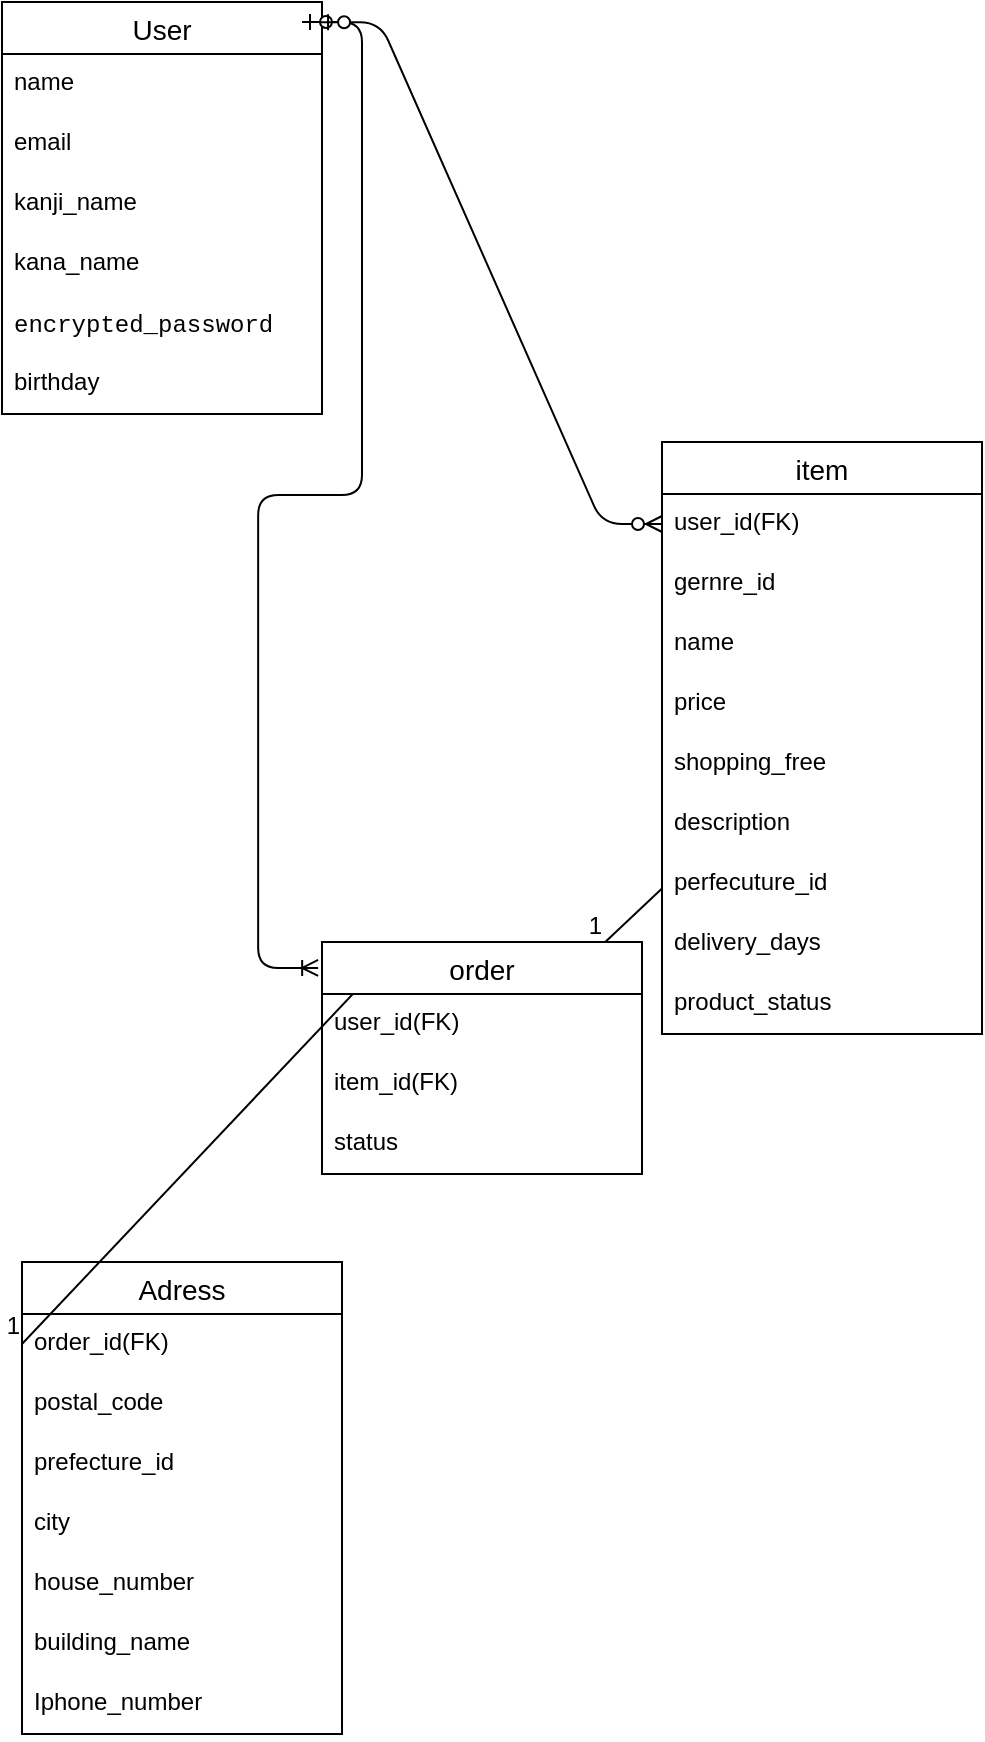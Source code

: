 <mxfile>
    <diagram id="Ktw83AF2DmyQvCe-B7ov" name="ページ2">
        <mxGraphModel dx="1343" dy="622" grid="1" gridSize="10" guides="1" tooltips="1" connect="1" arrows="1" fold="1" page="1" pageScale="1" pageWidth="827" pageHeight="1169" background="#FFFFFF" math="0" shadow="0">
            <root>
                <mxCell id="0"/>
                <mxCell id="1" parent="0"/>
                <mxCell id="NVhjEt5ik278s7FqW9LS-1" value="User" style="swimlane;fontStyle=0;childLayout=stackLayout;horizontal=1;startSize=26;horizontalStack=0;resizeParent=1;resizeParentMax=0;resizeLast=0;collapsible=1;marginBottom=0;align=center;fontSize=14;" parent="1" vertex="1">
                    <mxGeometry x="-800" y="170" width="160" height="206" as="geometry"/>
                </mxCell>
                <mxCell id="OEAZpYOBD2LrtQB3U6Xl-18" value="" style="edgeStyle=entityRelationEdgeStyle;fontSize=12;html=1;endArrow=ERoneToMany;startArrow=ERzeroToOne;entryX=-0.012;entryY=0.112;entryDx=0;entryDy=0;entryPerimeter=0;" parent="NVhjEt5ik278s7FqW9LS-1" target="OEAZpYOBD2LrtQB3U6Xl-13" edge="1">
                    <mxGeometry width="100" height="100" relative="1" as="geometry">
                        <mxPoint x="150" y="10" as="sourcePoint"/>
                        <mxPoint x="250" y="-90" as="targetPoint"/>
                    </mxGeometry>
                </mxCell>
                <mxCell id="NVhjEt5ik278s7FqW9LS-2" value="name" style="text;strokeColor=none;fillColor=none;spacingLeft=4;spacingRight=4;overflow=hidden;rotatable=0;points=[[0,0.5],[1,0.5]];portConstraint=eastwest;fontSize=12;whiteSpace=wrap;html=1;" parent="NVhjEt5ik278s7FqW9LS-1" vertex="1">
                    <mxGeometry y="26" width="160" height="30" as="geometry"/>
                </mxCell>
                <mxCell id="NVhjEt5ik278s7FqW9LS-3" value="email" style="text;strokeColor=none;fillColor=none;spacingLeft=4;spacingRight=4;overflow=hidden;rotatable=0;points=[[0,0.5],[1,0.5]];portConstraint=eastwest;fontSize=12;whiteSpace=wrap;html=1;" parent="NVhjEt5ik278s7FqW9LS-1" vertex="1">
                    <mxGeometry y="56" width="160" height="30" as="geometry"/>
                </mxCell>
                <mxCell id="NVhjEt5ik278s7FqW9LS-6" value="kanji_name" style="text;strokeColor=none;fillColor=none;spacingLeft=4;spacingRight=4;overflow=hidden;rotatable=0;points=[[0,0.5],[1,0.5]];portConstraint=eastwest;fontSize=12;whiteSpace=wrap;html=1;" parent="NVhjEt5ik278s7FqW9LS-1" vertex="1">
                    <mxGeometry y="86" width="160" height="30" as="geometry"/>
                </mxCell>
                <mxCell id="NVhjEt5ik278s7FqW9LS-8" value="kana_name" style="text;strokeColor=none;fillColor=none;spacingLeft=4;spacingRight=4;overflow=hidden;rotatable=0;points=[[0,0.5],[1,0.5]];portConstraint=eastwest;fontSize=12;whiteSpace=wrap;html=1;" parent="NVhjEt5ik278s7FqW9LS-1" vertex="1">
                    <mxGeometry y="116" width="160" height="30" as="geometry"/>
                </mxCell>
                <mxCell id="NVhjEt5ik278s7FqW9LS-5" value="&lt;div style=&quot;font-family: Menlo, Monaco, &amp;quot;Courier New&amp;quot;, monospace; line-height: 18px; white-space: pre;&quot;&gt;&lt;span&gt;&lt;font style=&quot;color: rgb(0, 0, 0);&quot;&gt;encrypted_password &lt;/font&gt;&lt;/span&gt;&lt;/div&gt;" style="text;strokeColor=none;fillColor=none;spacingLeft=4;spacingRight=4;overflow=hidden;rotatable=0;points=[[0,0.5],[1,0.5]];portConstraint=eastwest;fontSize=12;whiteSpace=wrap;html=1;labelBackgroundColor=none;" parent="NVhjEt5ik278s7FqW9LS-1" vertex="1">
                    <mxGeometry y="146" width="160" height="30" as="geometry"/>
                </mxCell>
                <mxCell id="NVhjEt5ik278s7FqW9LS-7" value="birthday&lt;div&gt;&lt;br&gt;&lt;/div&gt;" style="text;strokeColor=none;fillColor=none;spacingLeft=4;spacingRight=4;overflow=hidden;rotatable=0;points=[[0,0.5],[1,0.5]];portConstraint=eastwest;fontSize=12;whiteSpace=wrap;html=1;" parent="NVhjEt5ik278s7FqW9LS-1" vertex="1">
                    <mxGeometry y="176" width="160" height="30" as="geometry"/>
                </mxCell>
                <mxCell id="NVhjEt5ik278s7FqW9LS-11" value="Adress" style="swimlane;fontStyle=0;childLayout=stackLayout;horizontal=1;startSize=26;horizontalStack=0;resizeParent=1;resizeParentMax=0;resizeLast=0;collapsible=1;marginBottom=0;align=center;fontSize=14;" parent="1" vertex="1">
                    <mxGeometry x="-790" y="800" width="160" height="236" as="geometry"/>
                </mxCell>
                <mxCell id="NVhjEt5ik278s7FqW9LS-12" value="order_id(FK)" style="text;strokeColor=none;fillColor=none;spacingLeft=4;spacingRight=4;overflow=hidden;rotatable=0;points=[[0,0.5],[1,0.5]];portConstraint=eastwest;fontSize=12;whiteSpace=wrap;html=1;" parent="NVhjEt5ik278s7FqW9LS-11" vertex="1">
                    <mxGeometry y="26" width="160" height="30" as="geometry"/>
                </mxCell>
                <mxCell id="NVhjEt5ik278s7FqW9LS-13" value="postal_code" style="text;strokeColor=none;fillColor=none;spacingLeft=4;spacingRight=4;overflow=hidden;rotatable=0;points=[[0,0.5],[1,0.5]];portConstraint=eastwest;fontSize=12;whiteSpace=wrap;html=1;" parent="NVhjEt5ik278s7FqW9LS-11" vertex="1">
                    <mxGeometry y="56" width="160" height="30" as="geometry"/>
                </mxCell>
                <mxCell id="NVhjEt5ik278s7FqW9LS-14" value="prefecture_id" style="text;strokeColor=none;fillColor=none;spacingLeft=4;spacingRight=4;overflow=hidden;rotatable=0;points=[[0,0.5],[1,0.5]];portConstraint=eastwest;fontSize=12;whiteSpace=wrap;html=1;" parent="NVhjEt5ik278s7FqW9LS-11" vertex="1">
                    <mxGeometry y="86" width="160" height="30" as="geometry"/>
                </mxCell>
                <mxCell id="NVhjEt5ik278s7FqW9LS-15" value="city" style="text;strokeColor=none;fillColor=none;spacingLeft=4;spacingRight=4;overflow=hidden;rotatable=0;points=[[0,0.5],[1,0.5]];portConstraint=eastwest;fontSize=12;whiteSpace=wrap;html=1;" parent="NVhjEt5ik278s7FqW9LS-11" vertex="1">
                    <mxGeometry y="116" width="160" height="30" as="geometry"/>
                </mxCell>
                <mxCell id="NVhjEt5ik278s7FqW9LS-16" value="house_number" style="text;strokeColor=none;fillColor=none;spacingLeft=4;spacingRight=4;overflow=hidden;rotatable=0;points=[[0,0.5],[1,0.5]];portConstraint=eastwest;fontSize=12;whiteSpace=wrap;html=1;" parent="NVhjEt5ik278s7FqW9LS-11" vertex="1">
                    <mxGeometry y="146" width="160" height="30" as="geometry"/>
                </mxCell>
                <mxCell id="NVhjEt5ik278s7FqW9LS-17" value="building_name" style="text;strokeColor=none;fillColor=none;spacingLeft=4;spacingRight=4;overflow=hidden;rotatable=0;points=[[0,0.5],[1,0.5]];portConstraint=eastwest;fontSize=12;whiteSpace=wrap;html=1;" parent="NVhjEt5ik278s7FqW9LS-11" vertex="1">
                    <mxGeometry y="176" width="160" height="30" as="geometry"/>
                </mxCell>
                <mxCell id="NVhjEt5ik278s7FqW9LS-18" value="Iphone_number" style="text;strokeColor=none;fillColor=none;spacingLeft=4;spacingRight=4;overflow=hidden;rotatable=0;points=[[0,0.5],[1,0.5]];portConstraint=eastwest;fontSize=12;whiteSpace=wrap;html=1;" parent="NVhjEt5ik278s7FqW9LS-11" vertex="1">
                    <mxGeometry y="206" width="160" height="30" as="geometry"/>
                </mxCell>
                <mxCell id="NVhjEt5ik278s7FqW9LS-19" value="" style="endArrow=none;html=1;rounded=0;exitX=0.25;exitY=0;exitDx=0;exitDy=0;entryX=0;entryY=0.5;entryDx=0;entryDy=0;" parent="1" source="OEAZpYOBD2LrtQB3U6Xl-13" target="NVhjEt5ik278s7FqW9LS-12" edge="1">
                    <mxGeometry relative="1" as="geometry">
                        <mxPoint x="-610" y="270" as="sourcePoint"/>
                        <mxPoint x="-450" y="270" as="targetPoint"/>
                    </mxGeometry>
                </mxCell>
                <mxCell id="NVhjEt5ik278s7FqW9LS-20" value="1" style="resizable=0;html=1;whiteSpace=wrap;align=right;verticalAlign=bottom;" parent="NVhjEt5ik278s7FqW9LS-19" connectable="0" vertex="1">
                    <mxGeometry x="1" relative="1" as="geometry"/>
                </mxCell>
                <mxCell id="OEAZpYOBD2LrtQB3U6Xl-1" value="item" style="swimlane;fontStyle=0;childLayout=stackLayout;horizontal=1;startSize=26;horizontalStack=0;resizeParent=1;resizeParentMax=0;resizeLast=0;collapsible=1;marginBottom=0;align=center;fontSize=14;" parent="1" vertex="1">
                    <mxGeometry x="-470" y="390" width="160" height="296" as="geometry"/>
                </mxCell>
                <mxCell id="OEAZpYOBD2LrtQB3U6Xl-2" value="user_id(FK)" style="text;strokeColor=none;fillColor=none;spacingLeft=4;spacingRight=4;overflow=hidden;rotatable=0;points=[[0,0.5],[1,0.5]];portConstraint=eastwest;fontSize=12;whiteSpace=wrap;html=1;" parent="OEAZpYOBD2LrtQB3U6Xl-1" vertex="1">
                    <mxGeometry y="26" width="160" height="30" as="geometry"/>
                </mxCell>
                <mxCell id="OEAZpYOBD2LrtQB3U6Xl-3" value="gernre_id" style="text;strokeColor=none;fillColor=none;spacingLeft=4;spacingRight=4;overflow=hidden;rotatable=0;points=[[0,0.5],[1,0.5]];portConstraint=eastwest;fontSize=12;whiteSpace=wrap;html=1;" parent="OEAZpYOBD2LrtQB3U6Xl-1" vertex="1">
                    <mxGeometry y="56" width="160" height="30" as="geometry"/>
                </mxCell>
                <mxCell id="OEAZpYOBD2LrtQB3U6Xl-4" value="name" style="text;strokeColor=none;fillColor=none;spacingLeft=4;spacingRight=4;overflow=hidden;rotatable=0;points=[[0,0.5],[1,0.5]];portConstraint=eastwest;fontSize=12;whiteSpace=wrap;html=1;" parent="OEAZpYOBD2LrtQB3U6Xl-1" vertex="1">
                    <mxGeometry y="86" width="160" height="30" as="geometry"/>
                </mxCell>
                <mxCell id="OEAZpYOBD2LrtQB3U6Xl-10" value="price" style="text;strokeColor=none;fillColor=none;spacingLeft=4;spacingRight=4;overflow=hidden;rotatable=0;points=[[0,0.5],[1,0.5]];portConstraint=eastwest;fontSize=12;whiteSpace=wrap;html=1;" parent="OEAZpYOBD2LrtQB3U6Xl-1" vertex="1">
                    <mxGeometry y="116" width="160" height="30" as="geometry"/>
                </mxCell>
                <mxCell id="5" value="shopping_free" style="text;strokeColor=none;fillColor=none;spacingLeft=4;spacingRight=4;overflow=hidden;rotatable=0;points=[[0,0.5],[1,0.5]];portConstraint=eastwest;fontSize=12;whiteSpace=wrap;html=1;" vertex="1" parent="OEAZpYOBD2LrtQB3U6Xl-1">
                    <mxGeometry y="146" width="160" height="30" as="geometry"/>
                </mxCell>
                <mxCell id="OEAZpYOBD2LrtQB3U6Xl-11" value="description&lt;div&gt;&lt;br&gt;&lt;/div&gt;" style="text;strokeColor=none;fillColor=none;spacingLeft=4;spacingRight=4;overflow=hidden;rotatable=0;points=[[0,0.5],[1,0.5]];portConstraint=eastwest;fontSize=12;whiteSpace=wrap;html=1;" parent="OEAZpYOBD2LrtQB3U6Xl-1" vertex="1">
                    <mxGeometry y="176" width="160" height="30" as="geometry"/>
                </mxCell>
                <mxCell id="6" value="perfecuture_id" style="text;strokeColor=none;fillColor=none;spacingLeft=4;spacingRight=4;overflow=hidden;rotatable=0;points=[[0,0.5],[1,0.5]];portConstraint=eastwest;fontSize=12;whiteSpace=wrap;html=1;" vertex="1" parent="OEAZpYOBD2LrtQB3U6Xl-1">
                    <mxGeometry y="206" width="160" height="30" as="geometry"/>
                </mxCell>
                <mxCell id="8" value="delivery_days" style="text;strokeColor=none;fillColor=none;spacingLeft=4;spacingRight=4;overflow=hidden;rotatable=0;points=[[0,0.5],[1,0.5]];portConstraint=eastwest;fontSize=12;whiteSpace=wrap;html=1;" vertex="1" parent="OEAZpYOBD2LrtQB3U6Xl-1">
                    <mxGeometry y="236" width="160" height="30" as="geometry"/>
                </mxCell>
                <mxCell id="4" value="product_status" style="text;strokeColor=none;fillColor=none;spacingLeft=4;spacingRight=4;overflow=hidden;rotatable=0;points=[[0,0.5],[1,0.5]];portConstraint=eastwest;fontSize=12;whiteSpace=wrap;html=1;" vertex="1" parent="OEAZpYOBD2LrtQB3U6Xl-1">
                    <mxGeometry y="266" width="160" height="30" as="geometry"/>
                </mxCell>
                <mxCell id="OEAZpYOBD2LrtQB3U6Xl-12" value="" style="edgeStyle=entityRelationEdgeStyle;fontSize=12;html=1;endArrow=ERzeroToMany;startArrow=ERzeroToOne;exitX=0.994;exitY=0.049;exitDx=0;exitDy=0;exitPerimeter=0;" parent="1" source="NVhjEt5ik278s7FqW9LS-1" target="OEAZpYOBD2LrtQB3U6Xl-2" edge="1">
                    <mxGeometry width="100" height="100" relative="1" as="geometry">
                        <mxPoint x="-620" y="460" as="sourcePoint"/>
                        <mxPoint x="-520" y="360" as="targetPoint"/>
                    </mxGeometry>
                </mxCell>
                <mxCell id="OEAZpYOBD2LrtQB3U6Xl-13" value="order" style="swimlane;fontStyle=0;childLayout=stackLayout;horizontal=1;startSize=26;horizontalStack=0;resizeParent=1;resizeParentMax=0;resizeLast=0;collapsible=1;marginBottom=0;align=center;fontSize=14;" parent="1" vertex="1">
                    <mxGeometry x="-640" y="640" width="160" height="116" as="geometry"/>
                </mxCell>
                <mxCell id="OEAZpYOBD2LrtQB3U6Xl-14" value="user_id(FK)" style="text;strokeColor=none;fillColor=none;spacingLeft=4;spacingRight=4;overflow=hidden;rotatable=0;points=[[0,0.5],[1,0.5]];portConstraint=eastwest;fontSize=12;whiteSpace=wrap;html=1;" parent="OEAZpYOBD2LrtQB3U6Xl-13" vertex="1">
                    <mxGeometry y="26" width="160" height="30" as="geometry"/>
                </mxCell>
                <mxCell id="OEAZpYOBD2LrtQB3U6Xl-15" value="item_id(FK)" style="text;strokeColor=none;fillColor=none;spacingLeft=4;spacingRight=4;overflow=hidden;rotatable=0;points=[[0,0.5],[1,0.5]];portConstraint=eastwest;fontSize=12;whiteSpace=wrap;html=1;" parent="OEAZpYOBD2LrtQB3U6Xl-13" vertex="1">
                    <mxGeometry y="56" width="160" height="30" as="geometry"/>
                </mxCell>
                <mxCell id="OEAZpYOBD2LrtQB3U6Xl-16" value="status" style="text;strokeColor=none;fillColor=none;spacingLeft=4;spacingRight=4;overflow=hidden;rotatable=0;points=[[0,0.5],[1,0.5]];portConstraint=eastwest;fontSize=12;whiteSpace=wrap;html=1;" parent="OEAZpYOBD2LrtQB3U6Xl-13" vertex="1">
                    <mxGeometry y="86" width="160" height="30" as="geometry"/>
                </mxCell>
                <mxCell id="OEAZpYOBD2LrtQB3U6Xl-20" value="" style="endArrow=none;html=1;rounded=0;" parent="1" source="OEAZpYOBD2LrtQB3U6Xl-1" target="OEAZpYOBD2LrtQB3U6Xl-13" edge="1">
                    <mxGeometry relative="1" as="geometry">
                        <mxPoint x="-580" y="480" as="sourcePoint"/>
                        <mxPoint x="-420" y="480" as="targetPoint"/>
                    </mxGeometry>
                </mxCell>
                <mxCell id="OEAZpYOBD2LrtQB3U6Xl-21" value="1" style="resizable=0;html=1;whiteSpace=wrap;align=right;verticalAlign=bottom;" parent="OEAZpYOBD2LrtQB3U6Xl-20" connectable="0" vertex="1">
                    <mxGeometry x="1" relative="1" as="geometry"/>
                </mxCell>
            </root>
        </mxGraphModel>
    </diagram>
</mxfile>